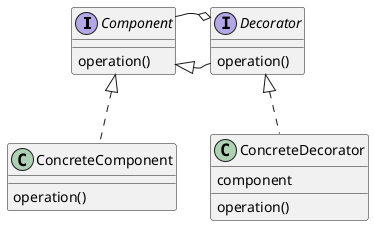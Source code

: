 @startuml

interface Component {
    operation()
}

class ConcreteComponent implements Component {
    operation()
}

interface Decorator extends Component {
    operation()
}

class ConcreteDecorator implements Decorator {
    component
    operation()
}

Decorator o-left- Component

@enduml